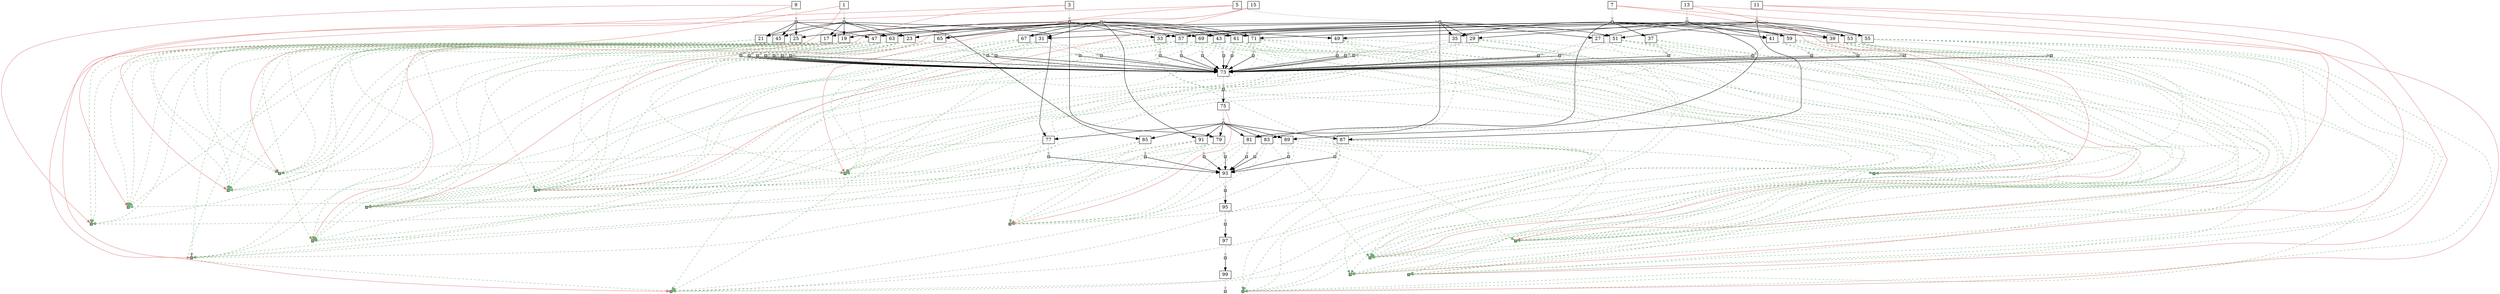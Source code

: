 strict digraph  {
	node [label="\N"];
	1	 [height=0,
		shape=rect,
		size=13.45,
		width=0];
	2	 [fillcolor=gray,
		height=0.1,
		label="",
		shape=rect,
		size=0,
		style=filled,
		width=0.1];
	1 -> 2	 [color=gray,
		size=12524392.0];
	101	 [fillcolor="#88bb88",
		height=0.1,
		label="",
		shape=rect,
		size=0,
		style=filled,
		width=0.1];
	1 -> 101	 [color="#dd7777",
		size=2568243.0,
		weight=0];
	102	 [fillcolor="#88bb88",
		height=0.1,
		label="",
		shape=rect,
		size=0,
		style=filled,
		width=0.1];
	1 -> 102	 [color="#dd7777",
		size=2568243.0,
		weight=0];
	17	 [height=0,
		shape=rect,
		size=10.53,
		width=0];
	2 -> 17	 [size=0];
	19	 [height=0,
		shape=rect,
		size=10.71,
		width=0];
	2 -> 19	 [size=0];
	21	 [height=0,
		shape=rect,
		size=10.54,
		width=0];
	2 -> 21	 [size=0];
	23	 [height=0,
		shape=rect,
		size=10.7,
		width=0];
	2 -> 23	 [size=0];
	45	 [height=0,
		shape=rect,
		size=10.6,
		width=0];
	2 -> 45	 [size=0];
	63	 [height=0,
		shape=rect,
		size=10.77,
		width=0];
	2 -> 63	 [size=0];
	77	 [height=0,
		shape=rect,
		size=10.75,
		width=0];
	2 -> 77	 [size=0];
	3	 [height=0,
		shape=rect,
		size=13.81,
		width=0];
	4	 [fillcolor=gray,
		height=0.1,
		label="",
		shape=rect,
		size=0,
		style=filled,
		width=0.1];
	3 -> 4	 [color=gray,
		size=12534168.0];
	103	 [fillcolor="#88bb88",
		height=0.1,
		label="",
		shape=rect,
		size=0,
		style=filled,
		width=0.1];
	3 -> 103	 [color="#dd7777",
		size=2568243.0,
		weight=0];
	104	 [fillcolor="#88bb88",
		height=0.1,
		label="",
		shape=rect,
		size=0,
		style=filled,
		width=0.1];
	3 -> 104	 [color="#dd7777",
		size=2568243.0,
		weight=0];
	4 -> 17	 [size=0];
	25	 [height=0,
		shape=rect,
		size=10.67,
		width=0];
	4 -> 25	 [size=0];
	33	 [height=0,
		shape=rect,
		size=10.47,
		width=0];
	4 -> 33	 [size=0];
	49	 [height=0,
		shape=rect,
		size=10.48,
		width=0];
	4 -> 49	 [size=0];
	57	 [height=0,
		shape=rect,
		size=10.6,
		width=0];
	4 -> 57	 [size=0];
	65	 [height=0,
		shape=rect,
		size=10.57,
		width=0];
	4 -> 65	 [size=0];
	79	 [height=0,
		shape=rect,
		size=10.73,
		width=0];
	4 -> 79	 [size=0];
	5	 [height=0,
		shape=rect,
		size=14.1,
		width=0];
	6	 [fillcolor=gray,
		height=0.1,
		label="",
		shape=rect,
		size=0,
		style=filled,
		width=0.1];
	5 -> 6	 [color=gray,
		size=12538140.0];
	105	 [fillcolor="#88bb88",
		height=0.1,
		label="",
		shape=rect,
		size=0,
		style=filled,
		width=0.1];
	5 -> 105	 [color="#dd7777",
		size=2568243.0,
		weight=0];
	106	 [fillcolor="#88bb88",
		height=0.1,
		label="",
		shape=rect,
		size=0,
		style=filled,
		width=0.1];
	5 -> 106	 [color="#dd7777",
		size=2568243.0,
		weight=0];
	6 -> 19	 [size=0];
	27	 [height=0,
		shape=rect,
		size=10.56,
		width=0];
	6 -> 27	 [size=0];
	29	 [height=0,
		shape=rect,
		size=10.47,
		width=0];
	6 -> 29	 [size=0];
	31	 [height=0,
		shape=rect,
		size=10.4,
		width=0];
	6 -> 31	 [size=0];
	35	 [height=0,
		shape=rect,
		size=10.85,
		width=0];
	6 -> 35	 [size=0];
	51	 [height=0,
		shape=rect,
		size=10.67,
		width=0];
	6 -> 51	 [size=0];
	67	 [height=0,
		shape=rect,
		size=10.53,
		width=0];
	6 -> 67	 [size=0];
	81	 [height=0,
		shape=rect,
		size=10.92,
		width=0];
	6 -> 81	 [size=0];
	7	 [height=0,
		shape=rect,
		size=13.53,
		width=0];
	8	 [fillcolor=gray,
		height=0.1,
		label="",
		shape=rect,
		size=0,
		style=filled,
		width=0.1];
	7 -> 8	 [color=gray,
		size=12555994.0];
	107	 [fillcolor="#88bb88",
		height=0.1,
		label="",
		shape=rect,
		size=0,
		style=filled,
		width=0.1];
	7 -> 107	 [color="#dd7777",
		size=2568243.0,
		weight=0];
	108	 [fillcolor="#88bb88",
		height=0.1,
		label="",
		shape=rect,
		size=0,
		style=filled,
		width=0.1];
	7 -> 108	 [color="#dd7777",
		size=2568243.0,
		weight=0];
	8 -> 33	 [size=0];
	8 -> 35	 [size=0];
	37	 [height=0,
		shape=rect,
		size=10.61,
		width=0];
	8 -> 37	 [size=0];
	39	 [height=0,
		shape=rect,
		size=10.66,
		width=0];
	8 -> 39	 [size=0];
	41	 [height=0,
		shape=rect,
		size=10.5,
		width=0];
	8 -> 41	 [size=0];
	43	 [height=0,
		shape=rect,
		size=10.67,
		width=0];
	8 -> 43	 [size=0];
	53	 [height=0,
		shape=rect,
		size=10.6,
		width=0];
	8 -> 53	 [size=0];
	59	 [height=0,
		shape=rect,
		size=10.73,
		width=0];
	8 -> 59	 [size=0];
	69	 [height=0,
		shape=rect,
		size=10.5,
		width=0];
	8 -> 69	 [size=0];
	83	 [height=0,
		shape=rect,
		size=11.1,
		width=0];
	8 -> 83	 [size=0];
	9	 [height=0,
		shape=rect,
		size=13.52,
		width=0];
	10	 [fillcolor=gray,
		height=0.1,
		label="",
		shape=rect,
		size=0,
		style=filled,
		width=0.1];
	9 -> 10	 [color=gray,
		size=12565332.0];
	109	 [fillcolor="#88bb88",
		height=0.1,
		label="",
		shape=rect,
		size=0,
		style=filled,
		width=0.1];
	9 -> 109	 [color="#dd7777",
		size=2568243.0,
		weight=0];
	110	 [fillcolor="#88bb88",
		height=0.1,
		label="",
		shape=rect,
		size=0,
		style=filled,
		width=0.1];
	9 -> 110	 [color="#dd7777",
		size=2568243.0,
		weight=0];
	10 -> 21	 [size=0];
	10 -> 25	 [size=0];
	10 -> 45	 [size=0];
	47	 [height=0,
		shape=rect,
		size=10.47,
		width=0];
	10 -> 47	 [size=0];
	85	 [height=0,
		shape=rect,
		size=10.68,
		width=0];
	10 -> 85	 [size=0];
	11	 [height=0,
		shape=rect,
		size=13.77,
		width=0];
	12	 [fillcolor=gray,
		height=0.1,
		label="",
		shape=rect,
		size=0,
		style=filled,
		width=0.1];
	11 -> 12	 [color=gray,
		size=12533292.0];
	111	 [fillcolor="#88bb88",
		height=0.1,
		label="",
		shape=rect,
		size=0,
		style=filled,
		width=0.1];
	11 -> 111	 [color="#dd7777",
		size=2568243.0,
		weight=0];
	112	 [fillcolor="#88bb88",
		height=0.1,
		label="",
		shape=rect,
		size=0,
		style=filled,
		width=0.1];
	11 -> 112	 [color="#dd7777",
		size=2568243.0,
		weight=0];
	12 -> 27	 [size=0];
	12 -> 39	 [size=0];
	12 -> 49	 [size=0];
	12 -> 51	 [size=0];
	12 -> 53	 [size=0];
	55	 [height=0,
		shape=rect,
		size=10.68,
		width=0];
	12 -> 55	 [size=0];
	87	 [height=0,
		shape=rect,
		size=10.61,
		width=0];
	12 -> 87	 [size=0];
	13	 [height=0,
		shape=rect,
		size=13.07,
		width=0];
	14	 [fillcolor=gray,
		height=0.1,
		label="",
		shape=rect,
		size=0,
		style=filled,
		width=0.1];
	13 -> 14	 [color=gray,
		size=12538136.0];
	113	 [fillcolor="#88bb88",
		height=0.1,
		label="",
		shape=rect,
		size=0,
		style=filled,
		width=0.1];
	13 -> 113	 [color="#dd7777",
		size=2568243.0,
		weight=0];
	114	 [fillcolor="#88bb88",
		height=0.1,
		label="",
		shape=rect,
		size=0,
		style=filled,
		width=0.1];
	13 -> 114	 [color="#dd7777",
		size=2568243.0,
		weight=0];
	14 -> 29	 [size=0];
	14 -> 41	 [size=0];
	14 -> 55	 [size=0];
	14 -> 57	 [size=0];
	14 -> 59	 [size=0];
	61	 [height=0,
		shape=rect,
		size=10.62,
		width=0];
	14 -> 61	 [size=0];
	71	 [height=0,
		shape=rect,
		size=10.69,
		width=0];
	14 -> 71	 [size=0];
	89	 [height=0,
		shape=rect,
		size=10.81,
		width=0];
	14 -> 89	 [size=0];
	15	 [height=0,
		shape=rect,
		size=13.3,
		width=0];
	16	 [fillcolor=gray,
		height=0.1,
		label="",
		shape=rect,
		size=0,
		style=filled,
		width=0.1];
	15 -> 16	 [color=gray,
		size=12552112.0];
	115	 [fillcolor="#88bb88",
		height=0.1,
		label="",
		shape=rect,
		size=0,
		style=filled,
		width=0.1];
	15 -> 115	 [color="#dd7777",
		size=2568243.0,
		weight=0];
	116	 [fillcolor="#88bb88",
		height=0.1,
		label="",
		shape=rect,
		size=0,
		style=filled,
		width=0.1];
	15 -> 116	 [color="#dd7777",
		size=2568243.0,
		weight=0];
	16 -> 23	 [size=0];
	16 -> 31	 [size=0];
	16 -> 43	 [size=0];
	16 -> 47	 [size=0];
	16 -> 61	 [size=0];
	16 -> 63	 [size=0];
	16 -> 65	 [size=0];
	16 -> 67	 [size=0];
	16 -> 69	 [size=0];
	16 -> 71	 [size=0];
	91	 [height=0,
		shape=rect,
		size=10.73,
		width=0];
	16 -> 91	 [size=0];
	18	 [fillcolor=gray,
		height=0.1,
		label="",
		shape=rect,
		size=0,
		style=filled,
		width=0.1];
	17 -> 18	 [color=gray,
		size=16817538.0];
	17 -> 101	 [color="#77aa77",
		size=0,
		style=dashed,
		weight=0];
	17 -> 102	 [color="#77aa77",
		size=0,
		style=dashed,
		weight=0];
	17 -> 103	 [color="#77aa77",
		size=0,
		style=dashed,
		weight=0];
	17 -> 104	 [color="#77aa77",
		size=0,
		style=dashed,
		weight=0];
	73	 [height=0,
		shape=rect,
		size=2.24,
		width=0];
	18 -> 73	 [size=203442.0];
	20	 [fillcolor=gray,
		height=0.1,
		label="",
		shape=rect,
		size=0,
		style=filled,
		width=0.1];
	19 -> 20	 [color=gray,
		size=16821510.0];
	19 -> 101	 [color="#77aa77",
		size=0,
		style=dashed,
		weight=0];
	19 -> 102	 [color="#77aa77",
		size=0,
		style=dashed,
		weight=0];
	19 -> 105	 [color="#77aa77",
		size=0,
		style=dashed,
		weight=0];
	19 -> 106	 [color="#77aa77",
		size=0,
		style=dashed,
		weight=0];
	20 -> 73	 [size=203442.0];
	22	 [fillcolor=gray,
		height=0.1,
		label="",
		shape=rect,
		size=0,
		style=filled,
		width=0.1];
	21 -> 22	 [color=gray,
		size=16848702.0];
	21 -> 101	 [color="#77aa77",
		size=0,
		style=dashed,
		weight=0];
	21 -> 102	 [color="#77aa77",
		size=0,
		style=dashed,
		weight=0];
	21 -> 109	 [color="#77aa77",
		size=0,
		style=dashed,
		weight=0];
	21 -> 110	 [color="#77aa77",
		size=0,
		style=dashed,
		weight=0];
	22 -> 73	 [size=203442.0];
	24	 [fillcolor=gray,
		height=0.1,
		label="",
		shape=rect,
		size=0,
		style=filled,
		width=0.1];
	23 -> 24	 [color=gray,
		size=16835482.0];
	23 -> 101	 [color="#77aa77",
		size=0,
		style=dashed,
		weight=0];
	23 -> 102	 [color="#77aa77",
		size=0,
		style=dashed,
		weight=0];
	23 -> 115	 [color="#77aa77",
		size=0,
		style=dashed,
		weight=0];
	23 -> 116	 [color="#77aa77",
		size=0,
		style=dashed,
		weight=0];
	24 -> 73	 [size=203442.0];
	26	 [fillcolor=gray,
		height=0.1,
		label="",
		shape=rect,
		size=0,
		style=filled,
		width=0.1];
	25 -> 26	 [color=gray,
		size=16858478.0];
	25 -> 103	 [color="#77aa77",
		size=0,
		style=dashed,
		weight=0];
	25 -> 104	 [color="#77aa77",
		size=0,
		style=dashed,
		weight=0];
	25 -> 109	 [color="#77aa77",
		size=0,
		style=dashed,
		weight=0];
	25 -> 110	 [color="#77aa77",
		size=0,
		style=dashed,
		weight=0];
	26 -> 73	 [size=203442.0];
	28	 [fillcolor=gray,
		height=0.1,
		label="",
		shape=rect,
		size=0,
		style=filled,
		width=0.1];
	27 -> 28	 [color=gray,
		size=16830410.0];
	27 -> 105	 [color="#77aa77",
		size=0,
		style=dashed,
		weight=0];
	27 -> 106	 [color="#77aa77",
		size=0,
		style=dashed,
		weight=0];
	27 -> 111	 [color="#77aa77",
		size=0,
		style=dashed,
		weight=0];
	27 -> 112	 [color="#77aa77",
		size=0,
		style=dashed,
		weight=0];
	28 -> 73	 [size=203442.0];
	30	 [fillcolor=gray,
		height=0.1,
		label="",
		shape=rect,
		size=0,
		style=filled,
		width=0.1];
	29 -> 30	 [color=gray,
		size=16835254.0];
	29 -> 105	 [color="#77aa77",
		size=0,
		style=dashed,
		weight=0];
	29 -> 106	 [color="#77aa77",
		size=0,
		style=dashed,
		weight=0];
	29 -> 113	 [color="#77aa77",
		size=0,
		style=dashed,
		weight=0];
	29 -> 114	 [color="#77aa77",
		size=0,
		style=dashed,
		weight=0];
	30 -> 73	 [size=203442.0];
	32	 [fillcolor=gray,
		height=0.1,
		label="",
		shape=rect,
		size=0,
		style=filled,
		width=0.1];
	31 -> 32	 [color=gray,
		size=16849230.0];
	31 -> 105	 [color="#77aa77",
		size=0,
		style=dashed,
		weight=0];
	31 -> 106	 [color="#77aa77",
		size=0,
		style=dashed,
		weight=0];
	31 -> 115	 [color="#77aa77",
		size=0,
		style=dashed,
		weight=0];
	31 -> 116	 [color="#77aa77",
		size=0,
		style=dashed,
		weight=0];
	32 -> 73	 [size=203442.0];
	34	 [fillcolor=gray,
		height=0.1,
		label="",
		shape=rect,
		size=0,
		style=filled,
		width=0.1];
	33 -> 34	 [color=gray,
		size=16849140.0];
	33 -> 103	 [color="#77aa77",
		size=0,
		style=dashed,
		weight=0];
	33 -> 104	 [color="#77aa77",
		size=0,
		style=dashed,
		weight=0];
	33 -> 107	 [color="#77aa77",
		size=0,
		style=dashed,
		weight=0];
	33 -> 108	 [color="#77aa77",
		size=0,
		style=dashed,
		weight=0];
	34 -> 73	 [size=203442.0];
	36	 [fillcolor=gray,
		height=0.1,
		label="",
		shape=rect,
		size=0,
		style=filled,
		width=0.1];
	35 -> 36	 [color=gray,
		size=16853112.0];
	35 -> 105	 [color="#77aa77",
		size=0,
		style=dashed,
		weight=0];
	35 -> 106	 [color="#77aa77",
		size=0,
		style=dashed,
		weight=0];
	35 -> 107	 [color="#77aa77",
		size=0,
		style=dashed,
		weight=0];
	35 -> 108	 [color="#77aa77",
		size=0,
		style=dashed,
		weight=0];
	36 -> 73	 [size=203442.0];
	38	 [fillcolor=gray,
		height=0.1,
		label="",
		shape=rect,
		size=0,
		style=filled,
		width=0.1];
	37 -> 38	 [color=gray,
		size=8537356.0];
	37 -> 107	 [color="#77aa77",
		size=0,
		style=dashed,
		weight=0];
	37 -> 108	 [color="#77aa77",
		size=0,
		style=dashed,
		weight=0];
	38 -> 73	 [size=203442.0];
	40	 [fillcolor=gray,
		height=0.1,
		label="",
		shape=rect,
		size=0,
		style=filled,
		width=0.1];
	39 -> 40	 [color=gray,
		size=16848264.0];
	39 -> 107	 [color="#77aa77",
		size=0,
		style=dashed,
		weight=0];
	39 -> 108	 [color="#77aa77",
		size=0,
		style=dashed,
		weight=0];
	39 -> 111	 [color="#77aa77",
		size=0,
		style=dashed,
		weight=0];
	39 -> 112	 [color="#77aa77",
		size=0,
		style=dashed,
		weight=0];
	40 -> 73	 [size=203442.0];
	42	 [fillcolor=gray,
		height=0.1,
		label="",
		shape=rect,
		size=0,
		style=filled,
		width=0.1];
	41 -> 42	 [color=gray,
		size=16853108.0];
	41 -> 107	 [color="#77aa77",
		size=0,
		style=dashed,
		weight=0];
	41 -> 108	 [color="#77aa77",
		size=0,
		style=dashed,
		weight=0];
	41 -> 113	 [color="#77aa77",
		size=0,
		style=dashed,
		weight=0];
	41 -> 114	 [color="#77aa77",
		size=0,
		style=dashed,
		weight=0];
	42 -> 73	 [size=203442.0];
	44	 [fillcolor=gray,
		height=0.1,
		label="",
		shape=rect,
		size=0,
		style=filled,
		width=0.1];
	43 -> 44	 [color=gray,
		size=16867084.0];
	43 -> 107	 [color="#77aa77",
		size=0,
		style=dashed,
		weight=0];
	43 -> 108	 [color="#77aa77",
		size=0,
		style=dashed,
		weight=0];
	43 -> 115	 [color="#77aa77",
		size=0,
		style=dashed,
		weight=0];
	43 -> 116	 [color="#77aa77",
		size=0,
		style=dashed,
		weight=0];
	44 -> 73	 [size=203442.0];
	46	 [fillcolor=gray,
		height=0.1,
		label="",
		shape=rect,
		size=0,
		style=filled,
		width=0.1];
	45 -> 46	 [color=gray,
		size=16848702.0];
	45 -> 101	 [color="#77aa77",
		size=0,
		style=dashed,
		weight=0];
	45 -> 102	 [color="#77aa77",
		size=0,
		style=dashed,
		weight=0];
	45 -> 109	 [color="#77aa77",
		size=0,
		style=dashed,
		weight=0];
	45 -> 110	 [color="#77aa77",
		size=0,
		style=dashed,
		weight=0];
	46 -> 73	 [size=203442.0];
	48	 [fillcolor=gray,
		height=0.1,
		label="",
		shape=rect,
		size=0,
		style=filled,
		width=0.1];
	47 -> 48	 [color=gray,
		size=16876422.0];
	47 -> 109	 [color="#77aa77",
		size=0,
		style=dashed,
		weight=0];
	47 -> 110	 [color="#77aa77",
		size=0,
		style=dashed,
		weight=0];
	47 -> 115	 [color="#77aa77",
		size=0,
		style=dashed,
		weight=0];
	47 -> 116	 [color="#77aa77",
		size=0,
		style=dashed,
		weight=0];
	48 -> 73	 [size=203442.0];
	50	 [fillcolor=gray,
		height=0.1,
		label="",
		shape=rect,
		size=0,
		style=filled,
		width=0.1];
	49 -> 50	 [color=gray,
		size=16826438.0];
	49 -> 103	 [color="#77aa77",
		size=0,
		style=dashed,
		weight=0];
	49 -> 104	 [color="#77aa77",
		size=0,
		style=dashed,
		weight=0];
	49 -> 111	 [color="#77aa77",
		size=0,
		style=dashed,
		weight=0];
	49 -> 112	 [color="#77aa77",
		size=0,
		style=dashed,
		weight=0];
	50 -> 73	 [size=203442.0];
	52	 [fillcolor=gray,
		height=0.1,
		label="",
		shape=rect,
		size=0,
		style=filled,
		width=0.1];
	51 -> 52	 [color=gray,
		size=16830410.0];
	51 -> 105	 [color="#77aa77",
		size=0,
		style=dashed,
		weight=0];
	51 -> 106	 [color="#77aa77",
		size=0,
		style=dashed,
		weight=0];
	51 -> 111	 [color="#77aa77",
		size=0,
		style=dashed,
		weight=0];
	51 -> 112	 [color="#77aa77",
		size=0,
		style=dashed,
		weight=0];
	52 -> 73	 [size=203442.0];
	54	 [fillcolor=gray,
		height=0.1,
		label="",
		shape=rect,
		size=0,
		style=filled,
		width=0.1];
	53 -> 54	 [color=gray,
		size=16848264.0];
	53 -> 107	 [color="#77aa77",
		size=0,
		style=dashed,
		weight=0];
	53 -> 108	 [color="#77aa77",
		size=0,
		style=dashed,
		weight=0];
	53 -> 111	 [color="#77aa77",
		size=0,
		style=dashed,
		weight=0];
	53 -> 112	 [color="#77aa77",
		size=0,
		style=dashed,
		weight=0];
	54 -> 73	 [size=203442.0];
	56	 [fillcolor=gray,
		height=0.1,
		label="",
		shape=rect,
		size=0,
		style=filled,
		width=0.1];
	55 -> 56	 [color=gray,
		size=16830406.0];
	55 -> 111	 [color="#77aa77",
		size=0,
		style=dashed,
		weight=0];
	55 -> 112	 [color="#77aa77",
		size=0,
		style=dashed,
		weight=0];
	55 -> 113	 [color="#77aa77",
		size=0,
		style=dashed,
		weight=0];
	55 -> 114	 [color="#77aa77",
		size=0,
		style=dashed,
		weight=0];
	56 -> 73	 [size=203442.0];
	58	 [fillcolor=gray,
		height=0.1,
		label="",
		shape=rect,
		size=0,
		style=filled,
		width=0.1];
	57 -> 58	 [color=gray,
		size=16831282.0];
	57 -> 103	 [color="#77aa77",
		size=0,
		style=dashed,
		weight=0];
	57 -> 104	 [color="#77aa77",
		size=0,
		style=dashed,
		weight=0];
	57 -> 113	 [color="#77aa77",
		size=0,
		style=dashed,
		weight=0];
	57 -> 114	 [color="#77aa77",
		size=0,
		style=dashed,
		weight=0];
	58 -> 73	 [size=203442.0];
	60	 [fillcolor=gray,
		height=0.1,
		label="",
		shape=rect,
		size=0,
		style=filled,
		width=0.1];
	59 -> 60	 [color=gray,
		size=16853108.0];
	59 -> 107	 [color="#77aa77",
		size=0,
		style=dashed,
		weight=0];
	59 -> 108	 [color="#77aa77",
		size=0,
		style=dashed,
		weight=0];
	59 -> 113	 [color="#77aa77",
		size=0,
		style=dashed,
		weight=0];
	59 -> 114	 [color="#77aa77",
		size=0,
		style=dashed,
		weight=0];
	60 -> 73	 [size=203442.0];
	62	 [fillcolor=gray,
		height=0.1,
		label="",
		shape=rect,
		size=0,
		style=filled,
		width=0.1];
	61 -> 62	 [color=gray,
		size=16849226.0];
	61 -> 113	 [color="#77aa77",
		size=0,
		style=dashed,
		weight=0];
	61 -> 114	 [color="#77aa77",
		size=0,
		style=dashed,
		weight=0];
	61 -> 115	 [color="#77aa77",
		size=0,
		style=dashed,
		weight=0];
	61 -> 116	 [color="#77aa77",
		size=0,
		style=dashed,
		weight=0];
	62 -> 73	 [size=203442.0];
	64	 [fillcolor=gray,
		height=0.1,
		label="",
		shape=rect,
		size=0,
		style=filled,
		width=0.1];
	63 -> 64	 [color=gray,
		size=16835482.0];
	63 -> 101	 [color="#77aa77",
		size=0,
		style=dashed,
		weight=0];
	63 -> 102	 [color="#77aa77",
		size=0,
		style=dashed,
		weight=0];
	63 -> 115	 [color="#77aa77",
		size=0,
		style=dashed,
		weight=0];
	63 -> 116	 [color="#77aa77",
		size=0,
		style=dashed,
		weight=0];
	64 -> 73	 [size=203442.0];
	66	 [fillcolor=gray,
		height=0.1,
		label="",
		shape=rect,
		size=0,
		style=filled,
		width=0.1];
	65 -> 66	 [color=gray,
		size=16845258.0];
	65 -> 103	 [color="#77aa77",
		size=0,
		style=dashed,
		weight=0];
	65 -> 104	 [color="#77aa77",
		size=0,
		style=dashed,
		weight=0];
	65 -> 115	 [color="#77aa77",
		size=0,
		style=dashed,
		weight=0];
	65 -> 116	 [color="#77aa77",
		size=0,
		style=dashed,
		weight=0];
	66 -> 73	 [size=203442.0];
	68	 [fillcolor=gray,
		height=0.1,
		label="",
		shape=rect,
		size=0,
		style=filled,
		width=0.1];
	67 -> 68	 [color=gray,
		size=16849230.0];
	67 -> 105	 [color="#77aa77",
		size=0,
		style=dashed,
		weight=0];
	67 -> 106	 [color="#77aa77",
		size=0,
		style=dashed,
		weight=0];
	67 -> 115	 [color="#77aa77",
		size=0,
		style=dashed,
		weight=0];
	67 -> 116	 [color="#77aa77",
		size=0,
		style=dashed,
		weight=0];
	68 -> 73	 [size=203442.0];
	70	 [fillcolor=gray,
		height=0.1,
		label="",
		shape=rect,
		size=0,
		style=filled,
		width=0.1];
	69 -> 70	 [color=gray,
		size=16867084.0];
	69 -> 107	 [color="#77aa77",
		size=0,
		style=dashed,
		weight=0];
	69 -> 108	 [color="#77aa77",
		size=0,
		style=dashed,
		weight=0];
	69 -> 115	 [color="#77aa77",
		size=0,
		style=dashed,
		weight=0];
	69 -> 116	 [color="#77aa77",
		size=0,
		style=dashed,
		weight=0];
	70 -> 73	 [size=203442.0];
	72	 [fillcolor=gray,
		height=0.1,
		label="",
		shape=rect,
		size=0,
		style=filled,
		width=0.1];
	71 -> 72	 [color=gray,
		size=16849226.0];
	71 -> 113	 [color="#77aa77",
		size=0,
		style=dashed,
		weight=0];
	71 -> 114	 [color="#77aa77",
		size=0,
		style=dashed,
		weight=0];
	71 -> 115	 [color="#77aa77",
		size=0,
		style=dashed,
		weight=0];
	71 -> 116	 [color="#77aa77",
		size=0,
		style=dashed,
		weight=0];
	72 -> 73	 [size=203442.0];
	74	 [fillcolor=gray,
		height=0.1,
		label="",
		shape=rect,
		size=0,
		style=filled,
		width=0.1];
	73 -> 74	 [color=gray,
		size=6641.0];
	75	 [height=0,
		shape=rect,
		size=3.22,
		width=0];
	74 -> 75	 [size=5878.0];
	76	 [fillcolor=gray,
		height=0.1,
		label="",
		shape=rect,
		size=0,
		style=filled,
		width=0.1];
	75 -> 76	 [color=gray,
		size=1765.0];
	117	 [fillcolor="#88bb88",
		height=0.1,
		label="",
		shape=rect,
		size=0,
		style=filled,
		width=0.1];
	75 -> 117	 [color="#dd7777",
		size=2568243.0,
		weight=0];
	76 -> 77	 [size=0];
	76 -> 79	 [size=0];
	76 -> 81	 [size=0];
	76 -> 83	 [size=0];
	76 -> 85	 [size=0];
	76 -> 87	 [size=0];
	76 -> 89	 [size=0];
	76 -> 91	 [size=0];
	78	 [fillcolor=gray,
		height=0.1,
		label="",
		shape=rect,
		size=0,
		style=filled,
		width=0.1];
	77 -> 78	 [color=gray,
		size=16635697.0];
	77 -> 101	 [color="#77aa77",
		size=0,
		style=dashed,
		weight=0];
	77 -> 102	 [color="#77aa77",
		size=0,
		style=dashed,
		weight=0];
	77 -> 117	 [color="#77aa77",
		size=0,
		style=dashed,
		weight=0];
	93	 [height=0,
		shape=rect,
		size=3.84,
		width=0];
	78 -> 93	 [size=8333264.0];
	80	 [fillcolor=gray,
		height=0.1,
		label="",
		shape=rect,
		size=0,
		style=filled,
		width=0.1];
	79 -> 80	 [color=gray,
		size=16618875.0];
	79 -> 103	 [color="#77aa77",
		size=0,
		style=dashed,
		weight=0];
	79 -> 104	 [color="#77aa77",
		size=0,
		style=dashed,
		weight=0];
	79 -> 117	 [color="#77aa77",
		size=0,
		style=dashed,
		weight=0];
	80 -> 93	 [size=8306666.0];
	82	 [fillcolor=gray,
		height=0.1,
		label="",
		shape=rect,
		size=0,
		style=filled,
		width=0.1];
	81 -> 82	 [color=gray,
		size=16591369.0];
	81 -> 105	 [color="#77aa77",
		size=0,
		style=dashed,
		weight=0];
	81 -> 106	 [color="#77aa77",
		size=0,
		style=dashed,
		weight=0];
	81 -> 117	 [color="#77aa77",
		size=0,
		style=dashed,
		weight=0];
	82 -> 93	 [size=8275188.0];
	84	 [fillcolor=gray,
		height=0.1,
		label="",
		shape=rect,
		size=0,
		style=filled,
		width=0.1];
	83 -> 84	 [color=gray,
		size=16631747.0];
	83 -> 107	 [color="#77aa77",
		size=0,
		style=dashed,
		weight=0];
	83 -> 108	 [color="#77aa77",
		size=0,
		style=dashed,
		weight=0];
	83 -> 117	 [color="#77aa77",
		size=0,
		style=dashed,
		weight=0];
	84 -> 93	 [size=8297712.0];
	86	 [fillcolor=gray,
		height=0.1,
		label="",
		shape=rect,
		size=0,
		style=filled,
		width=0.1];
	85 -> 86	 [color=gray,
		size=16678221.0];
	85 -> 109	 [color="#77aa77",
		size=0,
		style=dashed,
		weight=0];
	85 -> 110	 [color="#77aa77",
		size=0,
		style=dashed,
		weight=0];
	85 -> 117	 [color="#77aa77",
		size=0,
		style=dashed,
		weight=0];
	86 -> 93	 [size=8334848.0];
	88	 [fillcolor=gray,
		height=0.1,
		label="",
		shape=rect,
		size=0,
		style=filled,
		width=0.1];
	87 -> 88	 [color=gray,
		size=16605281.0];
	87 -> 111	 [color="#77aa77",
		size=0,
		style=dashed,
		weight=0];
	87 -> 112	 [color="#77aa77",
		size=0,
		style=dashed,
		weight=0];
	87 -> 117	 [color="#77aa77",
		size=0,
		style=dashed,
		weight=0];
	88 -> 93	 [size=8293948.0];
	90	 [fillcolor=gray,
		height=0.1,
		label="",
		shape=rect,
		size=0,
		style=filled,
		width=0.1];
	89 -> 90	 [color=gray,
		size=16626527.0];
	89 -> 113	 [color="#77aa77",
		size=0,
		style=dashed,
		weight=0];
	89 -> 114	 [color="#77aa77",
		size=0,
		style=dashed,
		weight=0];
	89 -> 117	 [color="#77aa77",
		size=0,
		style=dashed,
		weight=0];
	90 -> 93	 [size=8310350.0];
	92	 [fillcolor=gray,
		height=0.1,
		label="",
		shape=rect,
		size=0,
		style=filled,
		width=0.1];
	91 -> 92	 [color=gray,
		size=16641559.0];
	91 -> 115	 [color="#77aa77",
		size=0,
		style=dashed,
		weight=0];
	91 -> 116	 [color="#77aa77",
		size=0,
		style=dashed,
		weight=0];
	91 -> 117	 [color="#77aa77",
		size=0,
		style=dashed,
		weight=0];
	92 -> 93	 [size=8311406.0];
	94	 [fillcolor=gray,
		height=0.1,
		label="",
		shape=rect,
		size=0,
		style=filled,
		width=0.1];
	93 -> 94	 [color=gray,
		size=4732.0];
	95	 [height=0,
		shape=rect,
		size=4.82,
		width=0];
	94 -> 95	 [size=3392.0];
	96	 [fillcolor=gray,
		height=0.1,
		label="",
		shape=rect,
		size=0,
		style=filled,
		width=0.1];
	95 -> 96	 [color=gray,
		size=128361130.0];
	97	 [height=0,
		shape=rect,
		size=4.88,
		width=0];
	96 -> 97	 [size=128360826.0];
	98	 [fillcolor=gray,
		height=0.1,
		label="",
		shape=rect,
		size=0,
		style=filled,
		width=0.1];
	97 -> 98	 [color=gray,
		size=2568243.0];
	99	 [height=0,
		shape=rect,
		size=1.2,
		width=0];
	98 -> 99	 [size=2568243.0];
	100	 [fillcolor=gray,
		height=0.1,
		label="",
		shape=rect,
		size=0,
		style=filled,
		width=0.1];
	99 -> 100	 [color=gray,
		size=707946.0];
}

